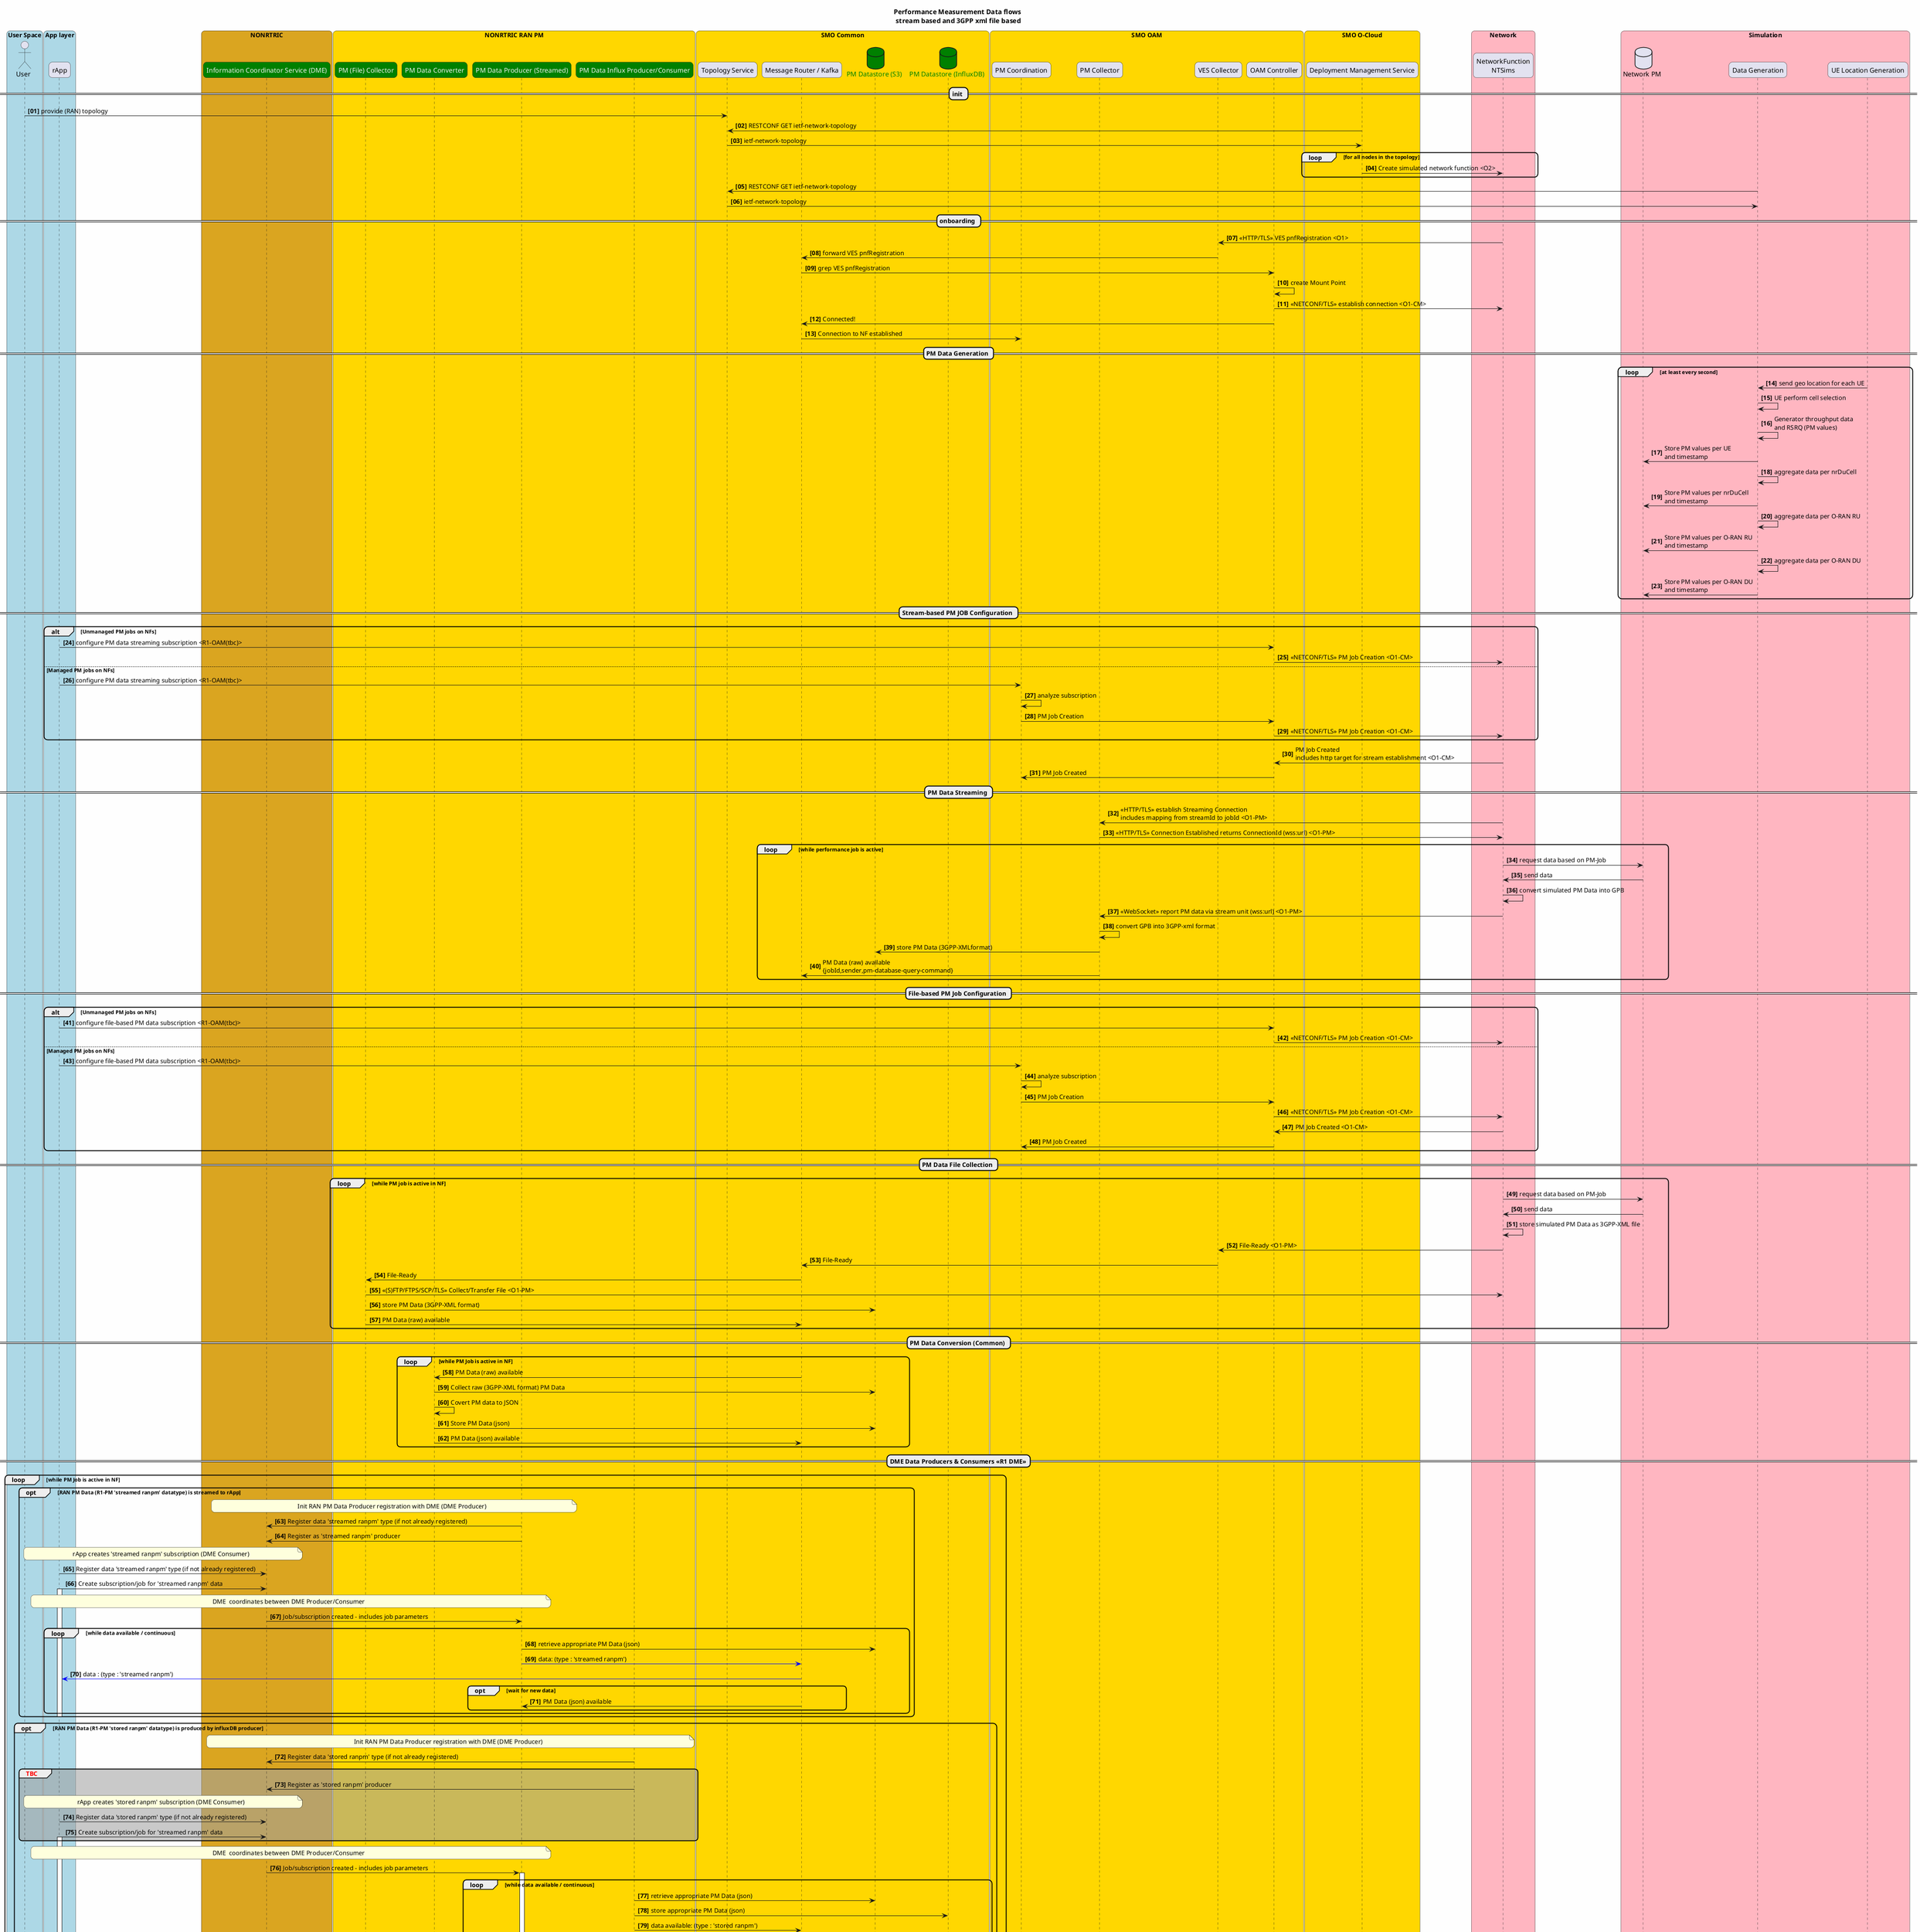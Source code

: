 ''''''''''''''''''''''''''''''''''''''''''''''''''''''''''''''''''''''''''''''''''''''' 
' Copyright 2023 O-RAN-SC Projects NONRTRIC, SIM, OAM
' This work is licensed under a Creative Commons Attribution 4.0 International License.
' SPDX-License-Identifier: CC-BY-4.0
' https://creativecommons.org/licenses/by/4.0/deed.en

@startuml o-ran-sc-i-pm-streaming-sequence
title 
  Performance Measurement Data flows 
  stream based and 3GPP xml file based
end title

' format
autonumber 1 1 "<b>[00]"
hide unlinked
hide stereotype
skinparam backgroundColor #fefefe
skinparam roundcorner 15

skinparam participant {
    BackgroundColor<< NONRTRIC >> green
    FontColor<< NONRTRIC >> #eeeeee
}

skinparam database {
    BackgroundColor<< NONRTRIC >> green
    FontColor<< NONRTRIC >> green
}
' end format

' the sequence diagram
box "User Space" #LightBlue
  actor "User" as user
end box

box "App layer" #LightBlue
    participant "rApp" as rApp
end box

box "NONRTRIC" #GoldenRod
  participant "Information Coordinator Service (DME)" as dmeICS << NONRTRIC >>
end box

box "NONRTRIC RAN PM" #gold
  participant "PM (File) Collector" as pmDFC << NONRTRIC >>
  participant "PM Data Converter" as pmConvert << NONRTRIC >>
  participant "PM Data Producer (Streamed)" as pmProducer << NONRTRIC >>
  participant "PM Data Influx Producer/Consumer" as pmInflux << NONRTRIC >>
end box

box "SMO Common" #gold
  participant "Topology Service" as topo
  participant "Message Router / Kafka" as mr
  database "PM Datastore (S3)" as pmDb << NONRTRIC >>
  database "PM Datastore (InfluxDB)" as pmDbInflux << NONRTRIC >>
end box

box "SMO OAM" #gold
  participant "PM Coordination" as pmCoord
  participant "PM Collector" as pmCollectStream
  participant "VES Collector" as ves
  participant "OAM Controller" as sdnr
end box

box "SMO O-Cloud" #gold
  participant "Deployment Management Service" as dms
end box

box "Network" #LightPink
  participant "NetworkFunction\nNTSims" as nf
  participant "PM File\nCreator Sim" as pmFileCreator << NONRTRIC >>  
end box

box "Simulation" #LightPink
  database "Network PM" as netPm
  participant "Data Generation" as simData
  participant "UE Location Generation" as trigger
end box

== init ==

user -> topo : provide (RAN) topology
dms -> topo : RESTCONF GET ietf-network-topology
dms <- topo : ietf-network-topology
loop for all nodes in the topology
  dms -> nf : Create simulated network function <O2>
end loop
simData -> topo : RESTCONF GET ietf-network-topology
simData <- topo : ietf-network-topology

== onboarding ==

nf -> ves : <<HTTP/TLS>> VES pnfRegistration <O1>
ves -> mr : forward VES pnfRegistration
mr -> sdnr : grep VES pnfRegistration
sdnr -> sdnr : create Mount Point
sdnr -> nf : <<NETCONF/TLS>> establish connection <O1-CM>
sdnr -> mr : Connected!
mr -> pmCoord : Connection to NF established

== PM Data Generation ==

loop at least every second
  trigger -> simData : send geo location for each UE
  simData -> simData : UE perform cell selection
  simData -> simData : Generator throughput data \nand RSRQ (PM values)
  simData -> netPm : Store PM values per UE \nand timestamp
  simData -> simData : aggregate data per nrDuCell
  simData -> netPm : Store PM values per nrDuCell \nand timestamp
  simData -> simData : aggregate data per O-RAN RU
  simData -> netPm : Store PM values per O-RAN RU \nand timestamp
  simData -> simData : aggregate data per O-RAN DU
  simData -> netPm : Store PM values per O-RAN DU \nand timestamp
end loop

== Stream-based PM JOB Configuration ==
alt Unmanaged PM jobs on NFs
  rApp -> sdnr : configure PM data streaming subscription <R1-OAM(tbc)>
  sdnr -> nf : <<NETCONF/TLS>> PM Job Creation <O1-CM>
else  Managed PM jobs on NFs
  rApp -> pmCoord : configure PM data streaming subscription <R1-OAM(tbc)>
  pmCoord -> pmCoord : analyze subscription
  pmCoord -> sdnr : PM Job Creation
  sdnr -> nf : <<NETCONF/TLS>> PM Job Creation <O1-CM>
end
nf -> sdnr : PM Job Created\nincludes http target for stream establishment <O1-CM>
sdnr -> pmCoord : PM Job Created

== PM Data Streaming ==

nf -> pmCollectStream : <<HTTP/TLS>> establish Streaming Connection \nincludes mapping from streamId to jobId <O1-PM>
pmCollectStream -> nf : <<HTTP/TLS>> Connection Established returns ConnectionId (wss:url) <O1-PM>

loop while performance job is active
  nf -> netPm : request data based on PM-Job
  netPm -> nf : send data
  nf -> nf : convert simulated PM Data into GPB
  nf -> pmCollectStream : <<WebSocket>> report PM data via stream unit (wss:url) <O1-PM>
  pmCollectStream -> pmCollectStream : convert GPB into 3GPP-xml format
  pmCollectStream -> pmDb : store PM Data (3GPP-XMLformat)
  pmCollectStream -> mr : PM Data (raw) available\n{jobId,sender,pm-database-query-command}
end

== File-based PM Job Configuration ==

alt Unmanaged PM jobs on NFs
  rApp -> sdnr : configure file-based PM data subscription <R1-OAM(tbc)>
  sdnr -> nf : <<NETCONF/TLS>> PM Job Creation <O1-CM>
else Managed PM jobs on NFs
  rApp -> pmCoord : configure file-based PM data subscription <R1-OAM(tbc)>
  pmCoord -> pmCoord : analyze subscription
  pmCoord -> sdnr : PM Job Creation
  sdnr -> nf : <<NETCONF/TLS>> PM Job Creation <O1-CM>
  nf -> sdnr : PM Job Created <O1-CM>
  sdnr -> pmCoord : PM Job Created
end

== PM Data File Collection ==

loop while PM job is active in NF
  nf -> netPm : request data based on PM-Job
  netPm -> nf : send data
  nf -> nf : store simulated PM Data as 3GPP-XML file
  nf -> ves : File-Ready <O1-PM>
  ves -> mr : File-Ready
  mr -> pmDFC : File-Ready
  pmDFC -> nf : <<(S)FTP/FTPS/SCP/TLS>> Collect/Transfer File <O1-PM>
  pmDFC -> pmDb : store PM Data (3GPP-XML format)
  pmDFC -> mr : PM Data (raw) available
end

== PM Data Conversion (Common) ==

loop while PM Job is active in NF
  mr -> pmConvert : PM Data (raw) available
  pmConvert -> pmDb : Collect raw (3GPP-XML format) PM Data
  pmConvert -> pmConvert : Covert PM data to JSON
  pmConvert -> pmDb : Store PM Data (json)
  pmConvert -> mr : PM Data (json) available
end

' == DME Data Producers & Consumers (Common) ==
' 
' loop while PM Job is active in NF
'   mr -> pmConvert : PM Data (raw) available
'  pmConvert -> pmDb : Collect raw (3GPP-XML format) PM Data
'  pmConvert -> pmConvert : Covert PM data to JSON
'  pmConvert -> pmDb : Store PM Data (json)
'  pmConvert -> mr : PM Data (json) available
'end


== DME Data Producers & Consumers <<R1 DME>>==
loop while PM Job is active in NF

  opt RAN PM Data (R1-PM 'streamed ranpm' datatype) is streamed to rApp
    note over pmProducer, dmeICS : Init RAN PM Data Producer registration with DME (DME Producer)
    pmProducer -> dmeICS : Register data 'streamed ranpm' type (if not already registered)
    pmProducer -> dmeICS : Register as 'streamed ranpm' producer
    note over rApp, dmeICS : rApp creates 'streamed ranpm' subscription (DME Consumer)
    rApp -> dmeICS : Register data 'streamed ranpm' type (if not already registered)
    rApp -> dmeICS : Create subscription/job for 'streamed ranpm' data 
    activate rApp
    note over rApp, pmProducer : DME  coordinates between DME Producer/Consumer
    dmeICS -> pmProducer : Job/subscription created - includes job parameters
    loop while data available / continuous
      pmProducer -> pmDb : retrieve appropriate PM Data (json)
      pmProducer -[#Blue]> mr : data: (type : 'streamed ranpm')
      mr -[#Blue]> rApp: data : (type : 'streamed ranpm')
      opt wait for new data
          mr -> pmProducer : PM Data (json) available
      end
    end loop 
    deactivate rApp
  end opt

  opt RAN PM Data (R1-PM 'stored ranpm' datatype) is produced by influxDB producer
    note over pmInflux, dmeICS : Init RAN PM Data Producer registration with DME (DME Producer)
    pmInflux -> dmeICS : Register data 'stored ranpm' type (if not already registered)
    group #a0a0a090 <color #red>TBC</color>
      pmInflux -> dmeICS : Register as 'stored ranpm' producer
      note over rApp, dmeICS : rApp creates 'stored ranpm' subscription (DME Consumer)
      rApp -> dmeICS : Register data 'stored ranpm' type (if not already registered)
      rApp -> dmeICS : Create subscription/job for 'streamed ranpm' data 
      activate rApp
    end group
    note over rApp, pmProducer : DME  coordinates between DME Producer/Consumer
    dmeICS -> pmProducer : Job/subscription created - includes job parameters
    activate pmProducer
    loop while data available / continuous
      pmInflux -> pmDb : retrieve appropriate PM Data (json)
      pmInflux -> pmDbInflux : store appropriate PM Data (json)
      pmInflux -> mr : data available: (type : 'stored ranpm')
      opt wait for new data
          mr -> pmProducer : PM Data (json) available
      end
    end loop 
    deactivate pmProducer
    deactivate rApp
  end opt

  group #a0a0a090 <color #red>TBC</color>
    ' Currently AIMLFW does not act as a DME consumer to read the InfluxDB. It reads it direct 
    ' According to the 'current' specs that is fine - AIMLFW is not an 'rApp' 
    ' However, as the Disaggregated SMo work progressed it will need to use DME. 
    opt RAN PM Data (R1-PM 'stored ranpm' datatype) is consumed by rApp from influxDB producer
      group #a0a0a090 <color #red>TBC</color>
        note over rApp, dmeICS : rApp creates 'stored ranpm' subscription (DME Consumer)
        rApp -> dmeICS : Register data 'stored ranpm' type (if not already registered)
        rApp -> dmeICS : Create subscription/job for 'streamed ranpm' data 
        activate rApp
      end group
      loop while data available / continuous
        rApp -> pmDbInflux : retrieve appropriate PM Data (json)
        opt wait for new data
            mr -> rApp : data available: (type : 'stored ranpm')
        end
      end loop 
      deactivate rApp
    end opt
  end group

end loop 

' What happens when PM job on NF is removed? (And How?)
' draft: The SMO wont be informed about new measurements – no ves file ready or no pm-stream based on the PM job.
' The PM Job can be deactivated (admin-state to locked) or removed via NETCONF operation defined in 3GPP yang modules -> O1.

' Should DME job be automatically removed?
' draft: Here we should start developing an answer 😊
' The DME job – does it depend on the PM job or does it control the PM job?
 

right footer Copyright 2023 O-RAN-SC Projects NONRTRIC, SIM, OAM\lThis work is licensed under a Creative Commons Attribution 4.0\l International License.\lSPDX-License-Identifier: CC-BY-4.0\n2023-09-21 | o-ran-sc.org oam project | Thanks to PlantUML!

@enduml
